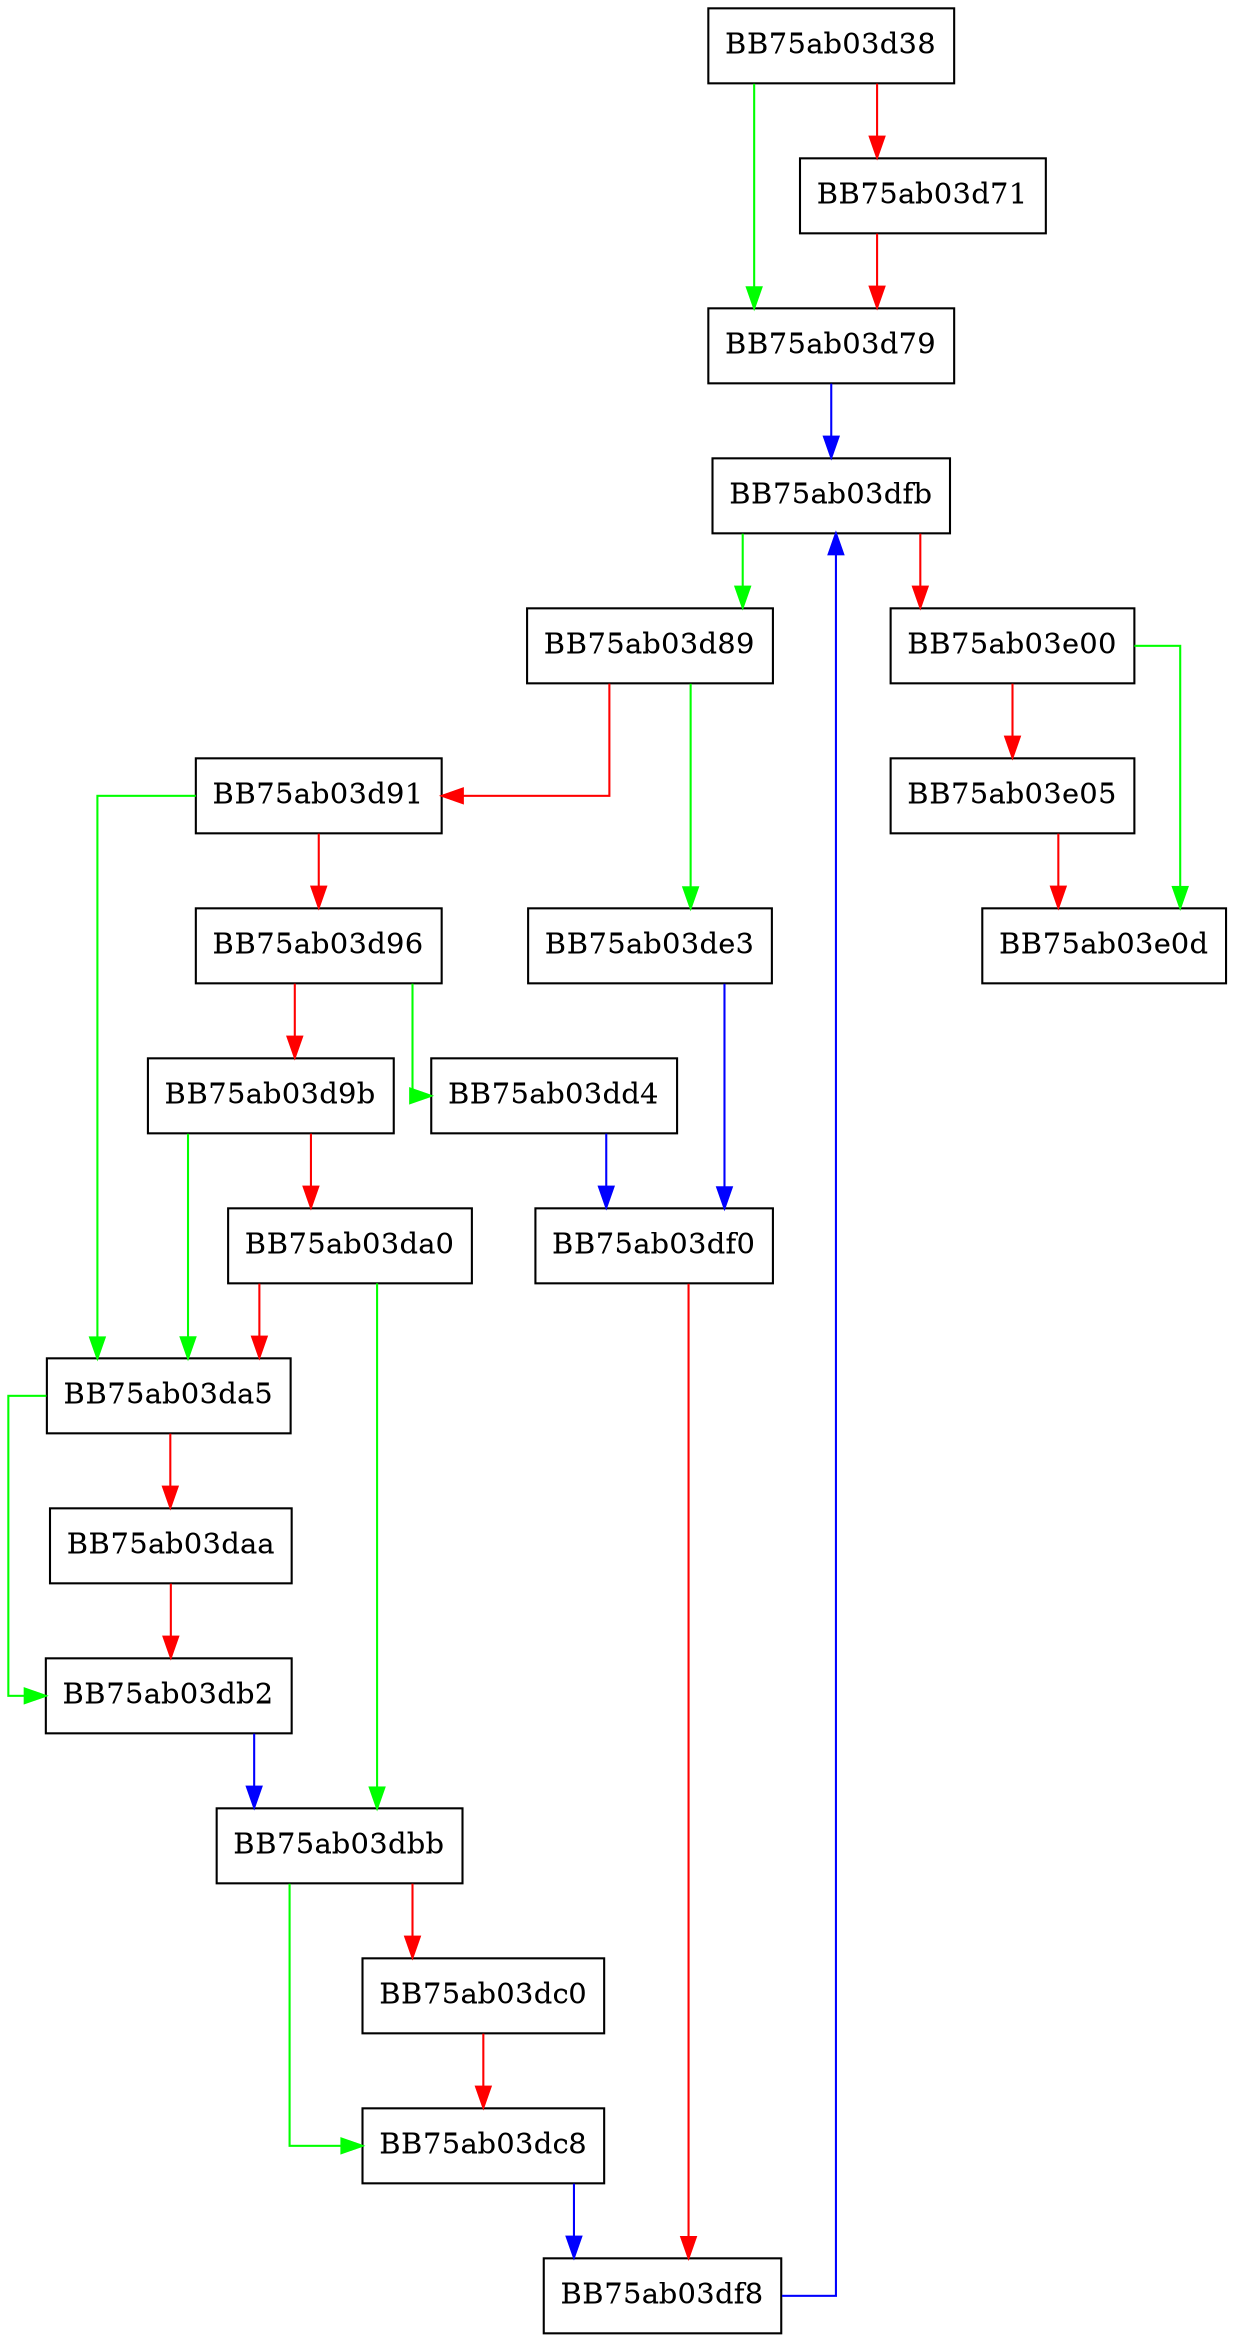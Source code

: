 digraph addquoted {
  node [shape="box"];
  graph [splines=ortho];
  BB75ab03d38 -> BB75ab03d79 [color="green"];
  BB75ab03d38 -> BB75ab03d71 [color="red"];
  BB75ab03d71 -> BB75ab03d79 [color="red"];
  BB75ab03d79 -> BB75ab03dfb [color="blue"];
  BB75ab03d89 -> BB75ab03de3 [color="green"];
  BB75ab03d89 -> BB75ab03d91 [color="red"];
  BB75ab03d91 -> BB75ab03da5 [color="green"];
  BB75ab03d91 -> BB75ab03d96 [color="red"];
  BB75ab03d96 -> BB75ab03dd4 [color="green"];
  BB75ab03d96 -> BB75ab03d9b [color="red"];
  BB75ab03d9b -> BB75ab03da5 [color="green"];
  BB75ab03d9b -> BB75ab03da0 [color="red"];
  BB75ab03da0 -> BB75ab03dbb [color="green"];
  BB75ab03da0 -> BB75ab03da5 [color="red"];
  BB75ab03da5 -> BB75ab03db2 [color="green"];
  BB75ab03da5 -> BB75ab03daa [color="red"];
  BB75ab03daa -> BB75ab03db2 [color="red"];
  BB75ab03db2 -> BB75ab03dbb [color="blue"];
  BB75ab03dbb -> BB75ab03dc8 [color="green"];
  BB75ab03dbb -> BB75ab03dc0 [color="red"];
  BB75ab03dc0 -> BB75ab03dc8 [color="red"];
  BB75ab03dc8 -> BB75ab03df8 [color="blue"];
  BB75ab03dd4 -> BB75ab03df0 [color="blue"];
  BB75ab03de3 -> BB75ab03df0 [color="blue"];
  BB75ab03df0 -> BB75ab03df8 [color="red"];
  BB75ab03df8 -> BB75ab03dfb [color="blue"];
  BB75ab03dfb -> BB75ab03d89 [color="green"];
  BB75ab03dfb -> BB75ab03e00 [color="red"];
  BB75ab03e00 -> BB75ab03e0d [color="green"];
  BB75ab03e00 -> BB75ab03e05 [color="red"];
  BB75ab03e05 -> BB75ab03e0d [color="red"];
}